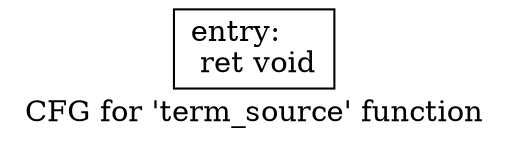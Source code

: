 digraph "CFG for 'term_source' function" {
	label="CFG for 'term_source' function";

	Node0x4e2bad0 [shape=record,label="{entry:\l  ret void\l}"];
}
